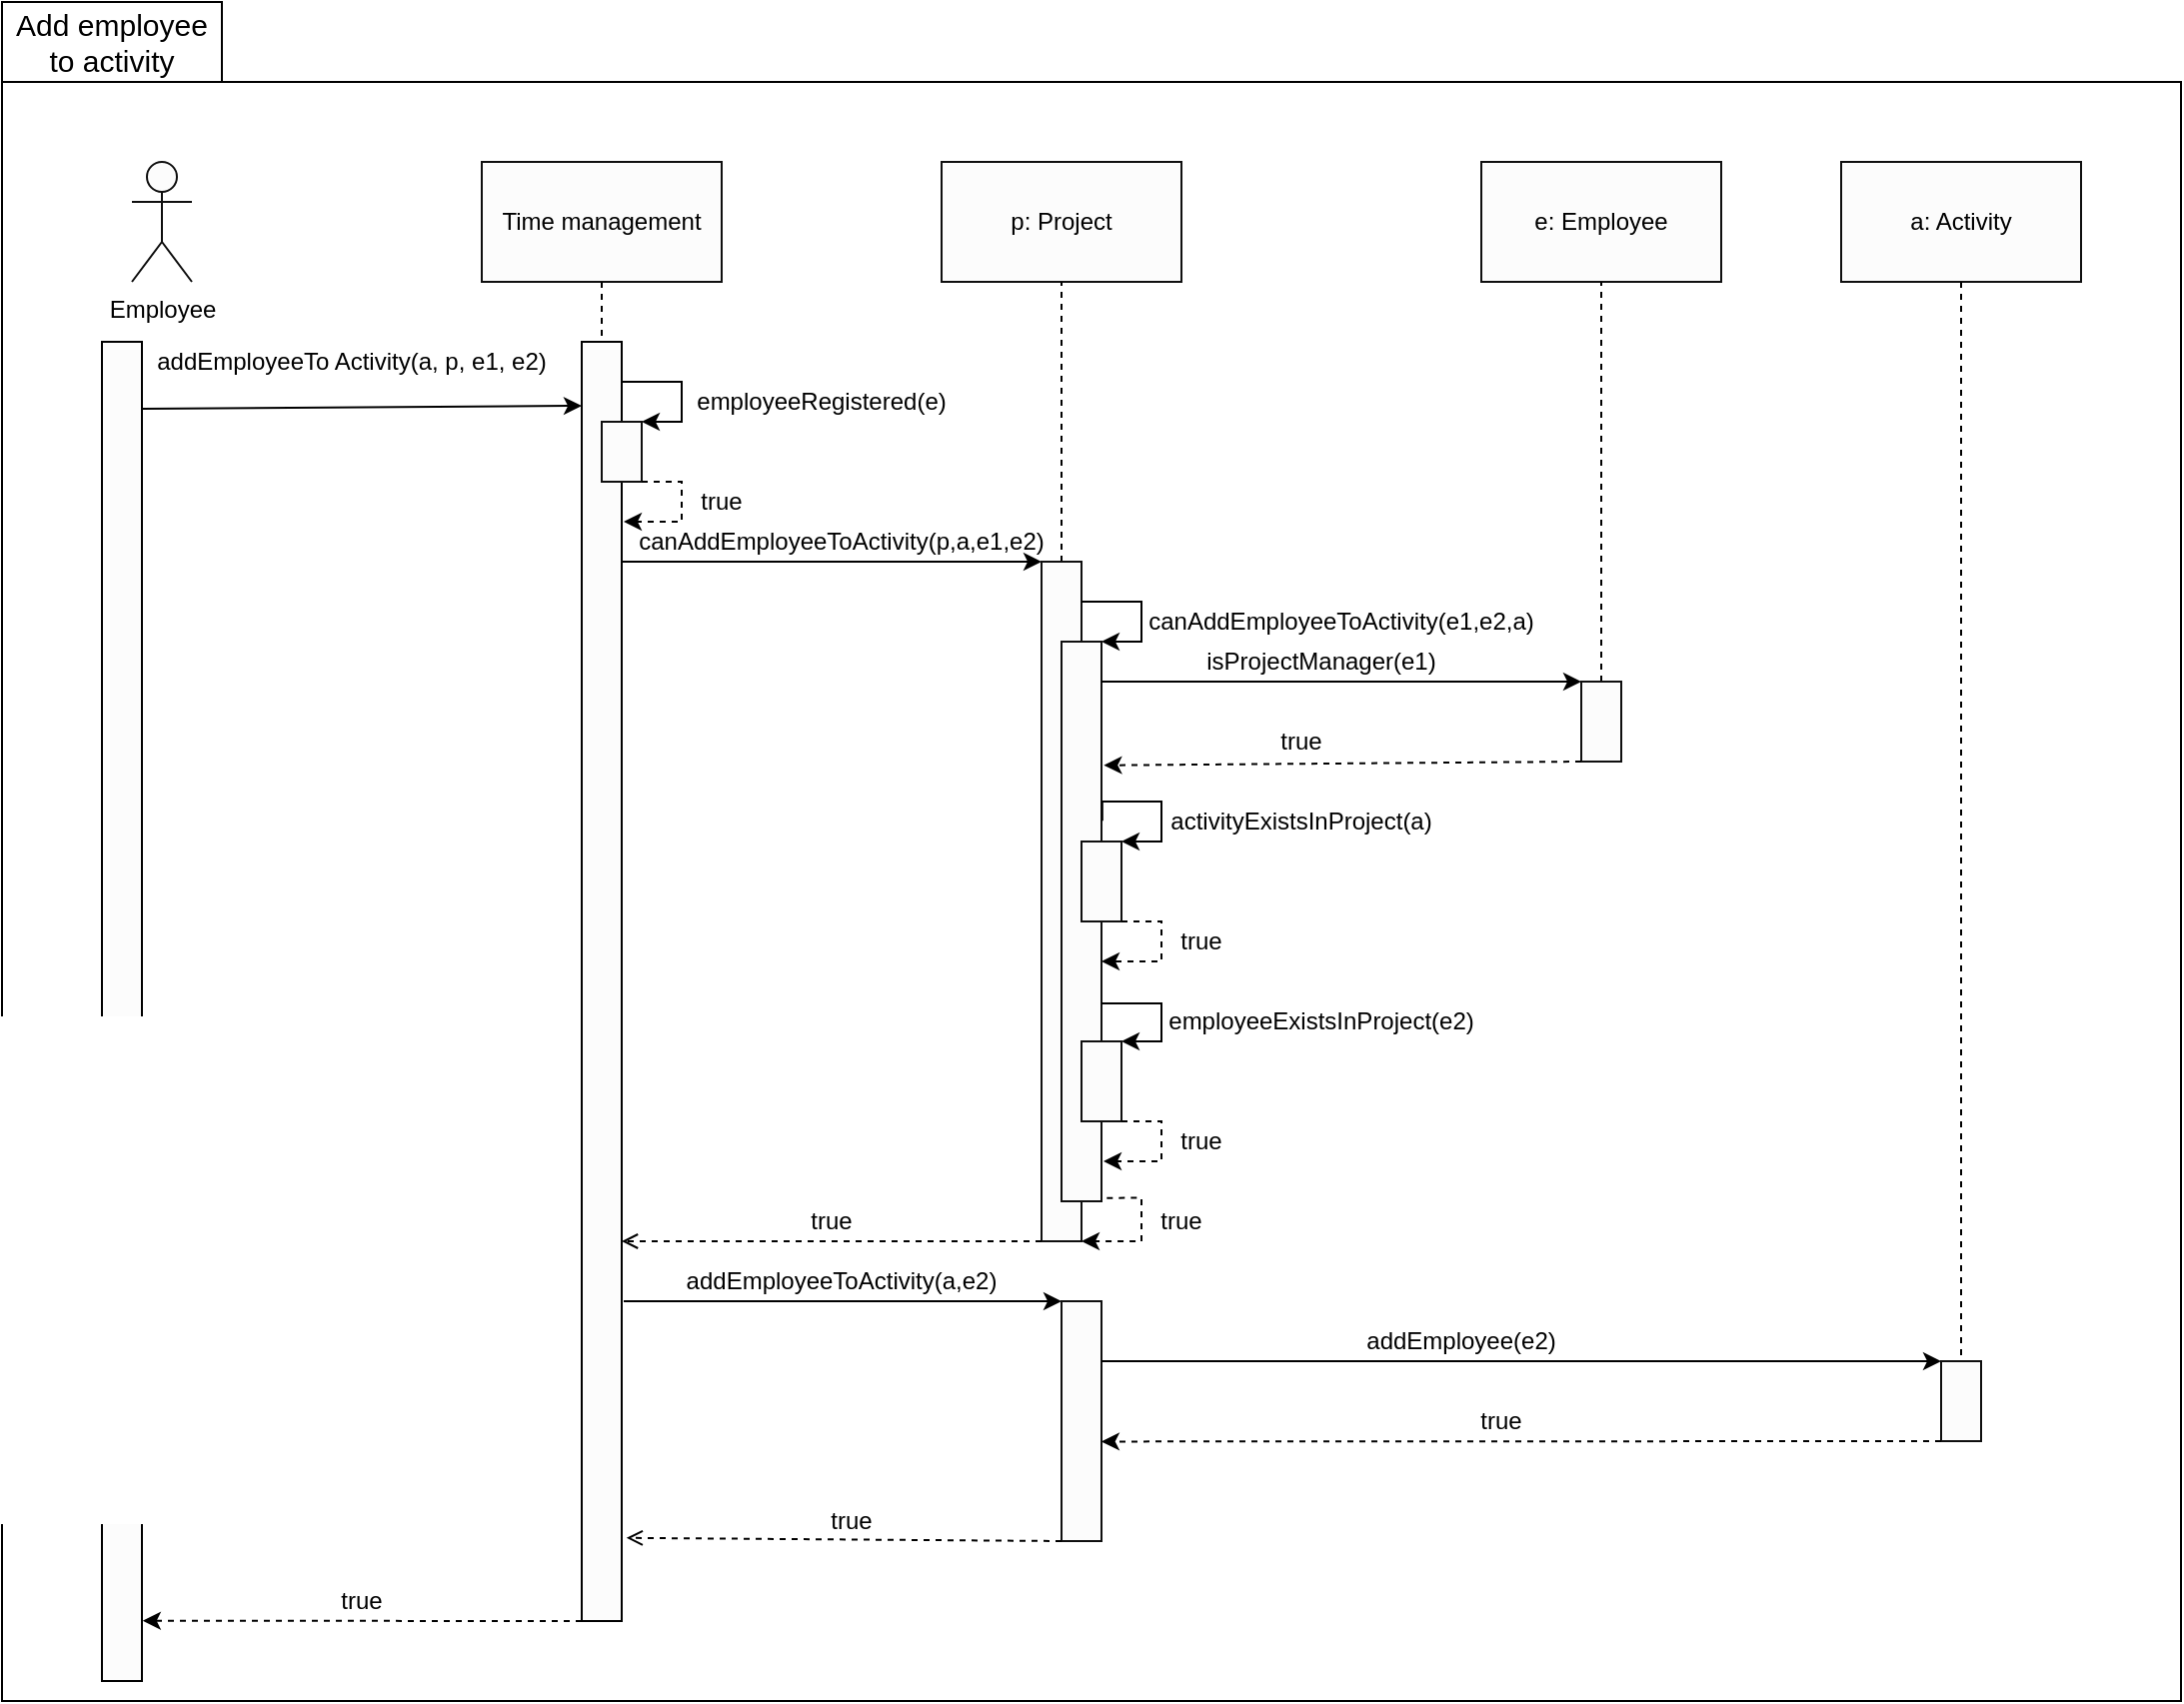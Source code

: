 <mxfile version="14.4.9" type="github">
  <diagram id="Qg9ViaIGETyGiUArWSUI" name="Page-1">
    <mxGraphModel dx="2062" dy="1124" grid="1" gridSize="10" guides="1" tooltips="1" connect="1" arrows="1" fold="1" page="1" pageScale="1" pageWidth="850" pageHeight="1100" math="0" shadow="0">
      <root>
        <mxCell id="0" />
        <mxCell id="1" parent="0" />
        <mxCell id="K6d3zdfQYktk-aqqjCJH-3" value="" style="rounded=0;whiteSpace=wrap;html=1;" vertex="1" parent="1">
          <mxGeometry x="30" y="180" width="110" height="40" as="geometry" />
        </mxCell>
        <mxCell id="K6d3zdfQYktk-aqqjCJH-1" value="" style="rounded=0;whiteSpace=wrap;html=1;" vertex="1" parent="1">
          <mxGeometry x="30" y="220" width="1090" height="810" as="geometry" />
        </mxCell>
        <mxCell id="2ZUSXK3SyZeQ5Ve37l7V-1" value="" style="rounded=0;whiteSpace=wrap;html=1;fillColor=#FCFCFC;" parent="1" vertex="1">
          <mxGeometry x="320" y="350" width="20" height="640" as="geometry" />
        </mxCell>
        <mxCell id="2ZUSXK3SyZeQ5Ve37l7V-2" value="addEmployeeTo Activity(a, p, e1, e2)" style="text;html=1;strokeColor=none;fillColor=none;align=center;verticalAlign=middle;whiteSpace=wrap;rounded=0;" parent="1" vertex="1">
          <mxGeometry x="100" y="350" width="210" height="20" as="geometry" />
        </mxCell>
        <mxCell id="2ZUSXK3SyZeQ5Ve37l7V-3" value="Time management" style="rounded=0;whiteSpace=wrap;html=1;fillColor=#FCFCFC;strokeColor=#0F0F0F;" parent="1" vertex="1">
          <mxGeometry x="270" y="260" width="120" height="60" as="geometry" />
        </mxCell>
        <mxCell id="2ZUSXK3SyZeQ5Ve37l7V-4" value="e: Employee" style="rounded=0;whiteSpace=wrap;html=1;fillColor=#FCFCFC;strokeColor=#0F0F0F;" parent="1" vertex="1">
          <mxGeometry x="770" y="260" width="120" height="60" as="geometry" />
        </mxCell>
        <mxCell id="2ZUSXK3SyZeQ5Ve37l7V-5" value="p: Project" style="rounded=0;whiteSpace=wrap;html=1;fillColor=#FCFCFC;strokeColor=#0F0F0F;" parent="1" vertex="1">
          <mxGeometry x="500" y="260" width="120" height="60" as="geometry" />
        </mxCell>
        <mxCell id="2ZUSXK3SyZeQ5Ve37l7V-6" value="a: Activity" style="rounded=0;whiteSpace=wrap;html=1;fillColor=#FCFCFC;strokeColor=#0F0F0F;" parent="1" vertex="1">
          <mxGeometry x="950" y="260" width="120" height="60" as="geometry" />
        </mxCell>
        <mxCell id="2ZUSXK3SyZeQ5Ve37l7V-7" value="" style="rounded=0;whiteSpace=wrap;html=1;fillColor=#FCFCFC;" parent="1" vertex="1">
          <mxGeometry x="80" y="350" width="20" height="670" as="geometry" />
        </mxCell>
        <mxCell id="2ZUSXK3SyZeQ5Ve37l7V-8" value="Employee" style="shape=umlActor;verticalLabelPosition=bottom;verticalAlign=top;html=1;outlineConnect=0;strokeColor=#0F0F0F;fillColor=#FCFCFC;" parent="1" vertex="1">
          <mxGeometry x="95" y="260" width="30" height="60" as="geometry" />
        </mxCell>
        <mxCell id="2ZUSXK3SyZeQ5Ve37l7V-9" value="" style="endArrow=classic;html=1;entryX=0;entryY=0.05;entryDx=0;entryDy=0;entryPerimeter=0;exitX=1.014;exitY=0.05;exitDx=0;exitDy=0;exitPerimeter=0;" parent="1" source="2ZUSXK3SyZeQ5Ve37l7V-7" target="2ZUSXK3SyZeQ5Ve37l7V-1" edge="1">
          <mxGeometry width="50" height="50" relative="1" as="geometry">
            <mxPoint x="140" y="373" as="sourcePoint" />
            <mxPoint x="220" y="440" as="targetPoint" />
          </mxGeometry>
        </mxCell>
        <mxCell id="2ZUSXK3SyZeQ5Ve37l7V-10" value="" style="endArrow=none;dashed=1;html=1;exitX=0.5;exitY=1;exitDx=0;exitDy=0;entryX=0.5;entryY=0;entryDx=0;entryDy=0;" parent="1" source="2ZUSXK3SyZeQ5Ve37l7V-3" target="2ZUSXK3SyZeQ5Ve37l7V-1" edge="1">
          <mxGeometry width="50" height="50" relative="1" as="geometry">
            <mxPoint x="320" y="420" as="sourcePoint" />
            <mxPoint x="370" y="370" as="targetPoint" />
          </mxGeometry>
        </mxCell>
        <mxCell id="2ZUSXK3SyZeQ5Ve37l7V-11" value="" style="endArrow=none;dashed=1;html=1;exitX=0.5;exitY=0;exitDx=0;exitDy=0;entryX=0.5;entryY=1;entryDx=0;entryDy=0;" parent="1" source="2ZUSXK3SyZeQ5Ve37l7V-17" target="2ZUSXK3SyZeQ5Ve37l7V-5" edge="1">
          <mxGeometry width="50" height="50" relative="1" as="geometry">
            <mxPoint x="555" y="360" as="sourcePoint" />
            <mxPoint x="565" y="340" as="targetPoint" />
          </mxGeometry>
        </mxCell>
        <mxCell id="2ZUSXK3SyZeQ5Ve37l7V-12" value="" style="endArrow=none;dashed=1;html=1;entryX=0.5;entryY=1;entryDx=0;entryDy=0;exitX=0.5;exitY=0;exitDx=0;exitDy=0;" parent="1" source="2ZUSXK3SyZeQ5Ve37l7V-23" target="2ZUSXK3SyZeQ5Ve37l7V-4" edge="1">
          <mxGeometry width="50" height="50" relative="1" as="geometry">
            <mxPoint x="780" y="360" as="sourcePoint" />
            <mxPoint x="805" y="310" as="targetPoint" />
          </mxGeometry>
        </mxCell>
        <mxCell id="2ZUSXK3SyZeQ5Ve37l7V-13" value="" style="rounded=0;whiteSpace=wrap;html=1;strokeColor=#0F0F0F;fillColor=#FCFCFC;" parent="1" vertex="1">
          <mxGeometry x="330" y="390" width="20" height="30" as="geometry" />
        </mxCell>
        <mxCell id="2ZUSXK3SyZeQ5Ve37l7V-14" value="" style="endArrow=classic;html=1;entryX=1;entryY=0;entryDx=0;entryDy=0;rounded=0;" parent="1" target="2ZUSXK3SyZeQ5Ve37l7V-13" edge="1">
          <mxGeometry width="50" height="50" relative="1" as="geometry">
            <mxPoint x="340" y="370" as="sourcePoint" />
            <mxPoint x="460" y="340" as="targetPoint" />
            <Array as="points">
              <mxPoint x="370" y="370" />
              <mxPoint x="370" y="390" />
            </Array>
          </mxGeometry>
        </mxCell>
        <mxCell id="2ZUSXK3SyZeQ5Ve37l7V-15" value="employeeRegistered(e)" style="text;html=1;strokeColor=none;fillColor=none;align=center;verticalAlign=middle;whiteSpace=wrap;rounded=0;" parent="1" vertex="1">
          <mxGeometry x="420" y="370" width="40" height="20" as="geometry" />
        </mxCell>
        <mxCell id="2ZUSXK3SyZeQ5Ve37l7V-16" value="" style="endArrow=classic;html=1;dashed=1;exitX=1;exitY=1;exitDx=0;exitDy=0;rounded=0;" parent="1" source="2ZUSXK3SyZeQ5Ve37l7V-13" edge="1">
          <mxGeometry width="50" height="50" relative="1" as="geometry">
            <mxPoint x="390" y="400" as="sourcePoint" />
            <mxPoint x="341" y="440" as="targetPoint" />
            <Array as="points">
              <mxPoint x="370" y="420" />
              <mxPoint x="370" y="440" />
            </Array>
          </mxGeometry>
        </mxCell>
        <mxCell id="2ZUSXK3SyZeQ5Ve37l7V-17" value="" style="rounded=0;whiteSpace=wrap;html=1;strokeColor=#0F0F0F;fillColor=#FCFCFC;" parent="1" vertex="1">
          <mxGeometry x="550" y="460" width="20" height="340" as="geometry" />
        </mxCell>
        <mxCell id="2ZUSXK3SyZeQ5Ve37l7V-18" value="" style="endArrow=classic;html=1;entryX=0;entryY=0;entryDx=0;entryDy=0;" parent="1" target="2ZUSXK3SyZeQ5Ve37l7V-17" edge="1">
          <mxGeometry width="50" height="50" relative="1" as="geometry">
            <mxPoint x="340" y="460" as="sourcePoint" />
            <mxPoint x="490" y="270" as="targetPoint" />
          </mxGeometry>
        </mxCell>
        <mxCell id="2ZUSXK3SyZeQ5Ve37l7V-19" value="canAddEmployeeToActivity(p,a,e1,e2)" style="text;html=1;strokeColor=none;fillColor=none;align=center;verticalAlign=middle;whiteSpace=wrap;rounded=0;" parent="1" vertex="1">
          <mxGeometry x="430" y="440" width="40" height="20" as="geometry" />
        </mxCell>
        <mxCell id="2ZUSXK3SyZeQ5Ve37l7V-20" value="" style="rounded=0;whiteSpace=wrap;html=1;strokeColor=#0F0F0F;fillColor=#FCFCFC;" parent="1" vertex="1">
          <mxGeometry x="560" y="500" width="20" height="280" as="geometry" />
        </mxCell>
        <mxCell id="2ZUSXK3SyZeQ5Ve37l7V-21" value="" style="endArrow=classic;html=1;entryX=1;entryY=0;entryDx=0;entryDy=0;edgeStyle=orthogonalEdgeStyle;rounded=0;" parent="1" target="2ZUSXK3SyZeQ5Ve37l7V-20" edge="1">
          <mxGeometry width="50" height="50" relative="1" as="geometry">
            <mxPoint x="570" y="480" as="sourcePoint" />
            <mxPoint x="590" y="400" as="targetPoint" />
            <Array as="points">
              <mxPoint x="600" y="480" />
              <mxPoint x="600" y="500" />
            </Array>
          </mxGeometry>
        </mxCell>
        <mxCell id="2ZUSXK3SyZeQ5Ve37l7V-22" value="canAddEmployeeToActivity(e1,e2,a)" style="text;html=1;strokeColor=none;fillColor=none;align=center;verticalAlign=middle;whiteSpace=wrap;rounded=0;" parent="1" vertex="1">
          <mxGeometry x="680" y="480" width="40" height="20" as="geometry" />
        </mxCell>
        <mxCell id="2ZUSXK3SyZeQ5Ve37l7V-23" value="" style="rounded=0;whiteSpace=wrap;html=1;strokeColor=#0F0F0F;fillColor=#FCFCFC;" parent="1" vertex="1">
          <mxGeometry x="820" y="520" width="20" height="40" as="geometry" />
        </mxCell>
        <mxCell id="2ZUSXK3SyZeQ5Ve37l7V-24" value="" style="endArrow=classic;html=1;entryX=0;entryY=0;entryDx=0;entryDy=0;" parent="1" target="2ZUSXK3SyZeQ5Ve37l7V-23" edge="1">
          <mxGeometry width="50" height="50" relative="1" as="geometry">
            <mxPoint x="580" y="520" as="sourcePoint" />
            <mxPoint x="680" y="400" as="targetPoint" />
          </mxGeometry>
        </mxCell>
        <mxCell id="2ZUSXK3SyZeQ5Ve37l7V-25" value="isProjectManager(e1)" style="text;html=1;strokeColor=none;fillColor=none;align=center;verticalAlign=middle;whiteSpace=wrap;rounded=0;" parent="1" vertex="1">
          <mxGeometry x="670" y="500" width="40" height="20" as="geometry" />
        </mxCell>
        <mxCell id="2ZUSXK3SyZeQ5Ve37l7V-26" value="" style="endArrow=classic;html=1;exitX=0;exitY=1;exitDx=0;exitDy=0;entryX=1.06;entryY=0.221;entryDx=0;entryDy=0;dashed=1;entryPerimeter=0;" parent="1" source="2ZUSXK3SyZeQ5Ve37l7V-23" target="2ZUSXK3SyZeQ5Ve37l7V-20" edge="1">
          <mxGeometry width="50" height="50" relative="1" as="geometry">
            <mxPoint x="630" y="390" as="sourcePoint" />
            <mxPoint x="680" y="340" as="targetPoint" />
          </mxGeometry>
        </mxCell>
        <mxCell id="2ZUSXK3SyZeQ5Ve37l7V-27" value="true" style="text;html=1;strokeColor=none;fillColor=none;align=center;verticalAlign=middle;whiteSpace=wrap;rounded=0;" parent="1" vertex="1">
          <mxGeometry x="660" y="540" width="40" height="20" as="geometry" />
        </mxCell>
        <mxCell id="2ZUSXK3SyZeQ5Ve37l7V-28" value="" style="endArrow=open;html=1;dashed=1;exitX=0;exitY=1;exitDx=0;exitDy=0;endFill=0;" parent="1" source="2ZUSXK3SyZeQ5Ve37l7V-17" edge="1">
          <mxGeometry width="50" height="50" relative="1" as="geometry">
            <mxPoint x="540" y="300" as="sourcePoint" />
            <mxPoint x="340" y="800" as="targetPoint" />
          </mxGeometry>
        </mxCell>
        <mxCell id="2ZUSXK3SyZeQ5Ve37l7V-29" value="true" style="text;html=1;strokeColor=none;fillColor=none;align=center;verticalAlign=middle;whiteSpace=wrap;rounded=0;" parent="1" vertex="1">
          <mxGeometry x="425" y="780" width="40" height="20" as="geometry" />
        </mxCell>
        <mxCell id="2ZUSXK3SyZeQ5Ve37l7V-30" value="" style="rounded=0;whiteSpace=wrap;html=1;strokeColor=#0F0F0F;fillColor=#FCFCFC;" parent="1" vertex="1">
          <mxGeometry x="560" y="830" width="20" height="120" as="geometry" />
        </mxCell>
        <mxCell id="2ZUSXK3SyZeQ5Ve37l7V-31" value="" style="endArrow=classic;html=1;entryX=0;entryY=0;entryDx=0;entryDy=0;" parent="1" target="2ZUSXK3SyZeQ5Ve37l7V-30" edge="1">
          <mxGeometry width="50" height="50" relative="1" as="geometry">
            <mxPoint x="341" y="830" as="sourcePoint" />
            <mxPoint x="450" y="470" as="targetPoint" />
          </mxGeometry>
        </mxCell>
        <mxCell id="2ZUSXK3SyZeQ5Ve37l7V-32" value="addEmployeeToActivity(a,e2)" style="text;html=1;strokeColor=none;fillColor=none;align=center;verticalAlign=middle;whiteSpace=wrap;rounded=0;" parent="1" vertex="1">
          <mxGeometry x="430" y="810" width="40" height="20" as="geometry" />
        </mxCell>
        <mxCell id="2ZUSXK3SyZeQ5Ve37l7V-33" value="" style="endArrow=open;html=1;dashed=1;exitX=0;exitY=1;exitDx=0;exitDy=0;entryX=1.119;entryY=0.935;entryDx=0;entryDy=0;entryPerimeter=0;endFill=0;" parent="1" source="2ZUSXK3SyZeQ5Ve37l7V-30" target="2ZUSXK3SyZeQ5Ve37l7V-1" edge="1">
          <mxGeometry width="50" height="50" relative="1" as="geometry">
            <mxPoint x="520" y="830" as="sourcePoint" />
            <mxPoint x="570" y="780" as="targetPoint" />
          </mxGeometry>
        </mxCell>
        <mxCell id="2ZUSXK3SyZeQ5Ve37l7V-34" value="true" style="text;html=1;strokeColor=none;fillColor=none;align=center;verticalAlign=middle;whiteSpace=wrap;rounded=0;" parent="1" vertex="1">
          <mxGeometry x="435" y="930" width="40" height="20" as="geometry" />
        </mxCell>
        <mxCell id="2ZUSXK3SyZeQ5Ve37l7V-35" value="" style="endArrow=classic;html=1;dashed=1;exitX=0;exitY=1;exitDx=0;exitDy=0;entryX=1.02;entryY=0.955;entryDx=0;entryDy=0;entryPerimeter=0;" parent="1" source="2ZUSXK3SyZeQ5Ve37l7V-1" target="2ZUSXK3SyZeQ5Ve37l7V-7" edge="1">
          <mxGeometry width="50" height="50" relative="1" as="geometry">
            <mxPoint x="220" y="500" as="sourcePoint" />
            <mxPoint x="143" y="799" as="targetPoint" />
          </mxGeometry>
        </mxCell>
        <mxCell id="2ZUSXK3SyZeQ5Ve37l7V-36" value="true" style="text;html=1;strokeColor=none;fillColor=none;align=center;verticalAlign=middle;whiteSpace=wrap;rounded=0;" parent="1" vertex="1">
          <mxGeometry x="190" y="970" width="40" height="20" as="geometry" />
        </mxCell>
        <mxCell id="2ZUSXK3SyZeQ5Ve37l7V-37" value="true" style="text;html=1;strokeColor=none;fillColor=none;align=center;verticalAlign=middle;whiteSpace=wrap;rounded=0;" parent="1" vertex="1">
          <mxGeometry x="370" y="420" width="40" height="20" as="geometry" />
        </mxCell>
        <mxCell id="2ZUSXK3SyZeQ5Ve37l7V-38" value="" style="rounded=0;whiteSpace=wrap;html=1;strokeColor=#0F0F0F;fillColor=#FCFCFC;" parent="1" vertex="1">
          <mxGeometry x="570" y="600" width="20" height="40" as="geometry" />
        </mxCell>
        <mxCell id="2ZUSXK3SyZeQ5Ve37l7V-39" value="" style="endArrow=classic;html=1;entryX=1;entryY=0;entryDx=0;entryDy=0;rounded=0;edgeStyle=orthogonalEdgeStyle;exitX=1.021;exitY=0.32;exitDx=0;exitDy=0;exitPerimeter=0;" parent="1" source="2ZUSXK3SyZeQ5Ve37l7V-20" target="2ZUSXK3SyZeQ5Ve37l7V-38" edge="1">
          <mxGeometry width="50" height="50" relative="1" as="geometry">
            <mxPoint x="581" y="581" as="sourcePoint" />
            <mxPoint x="770" y="420" as="targetPoint" />
            <Array as="points">
              <mxPoint x="610" y="580" />
              <mxPoint x="610" y="600" />
            </Array>
          </mxGeometry>
        </mxCell>
        <mxCell id="2ZUSXK3SyZeQ5Ve37l7V-40" value="activityExistsInProject(a)" style="text;html=1;strokeColor=none;fillColor=none;align=center;verticalAlign=middle;whiteSpace=wrap;rounded=0;" parent="1" vertex="1">
          <mxGeometry x="660" y="580" width="40" height="20" as="geometry" />
        </mxCell>
        <mxCell id="2ZUSXK3SyZeQ5Ve37l7V-41" value="true" style="text;html=1;strokeColor=none;fillColor=none;align=center;verticalAlign=middle;whiteSpace=wrap;rounded=0;" parent="1" vertex="1">
          <mxGeometry x="610" y="640" width="40" height="20" as="geometry" />
        </mxCell>
        <mxCell id="2ZUSXK3SyZeQ5Ve37l7V-42" value="" style="endArrow=classic;html=1;dashed=1;exitX=1;exitY=1;exitDx=0;exitDy=0;rounded=0;" parent="1" source="2ZUSXK3SyZeQ5Ve37l7V-38" edge="1">
          <mxGeometry width="50" height="50" relative="1" as="geometry">
            <mxPoint x="560" y="630" as="sourcePoint" />
            <mxPoint x="580" y="660" as="targetPoint" />
            <Array as="points">
              <mxPoint x="610" y="640" />
              <mxPoint x="610" y="650" />
              <mxPoint x="610" y="660" />
            </Array>
          </mxGeometry>
        </mxCell>
        <mxCell id="2ZUSXK3SyZeQ5Ve37l7V-43" value="" style="rounded=0;whiteSpace=wrap;html=1;strokeColor=#0F0F0F;fillColor=#FCFCFC;" parent="1" vertex="1">
          <mxGeometry x="1000" y="860" width="20" height="40" as="geometry" />
        </mxCell>
        <mxCell id="2ZUSXK3SyZeQ5Ve37l7V-44" value="" style="endArrow=none;dashed=1;html=1;exitX=0.5;exitY=1;exitDx=0;exitDy=0;entryX=0.5;entryY=0;entryDx=0;entryDy=0;" parent="1" source="2ZUSXK3SyZeQ5Ve37l7V-6" target="2ZUSXK3SyZeQ5Ve37l7V-43" edge="1">
          <mxGeometry width="50" height="50" relative="1" as="geometry">
            <mxPoint x="740" y="580" as="sourcePoint" />
            <mxPoint x="790" y="530" as="targetPoint" />
          </mxGeometry>
        </mxCell>
        <mxCell id="2ZUSXK3SyZeQ5Ve37l7V-45" value="" style="endArrow=classic;html=1;exitX=1;exitY=0.25;exitDx=0;exitDy=0;entryX=0;entryY=0;entryDx=0;entryDy=0;" parent="1" source="2ZUSXK3SyZeQ5Ve37l7V-30" target="2ZUSXK3SyZeQ5Ve37l7V-43" edge="1">
          <mxGeometry width="50" height="50" relative="1" as="geometry">
            <mxPoint x="740" y="580" as="sourcePoint" />
            <mxPoint x="790" y="530" as="targetPoint" />
          </mxGeometry>
        </mxCell>
        <mxCell id="2ZUSXK3SyZeQ5Ve37l7V-46" value="addEmployee(e2)" style="text;html=1;strokeColor=none;fillColor=none;align=center;verticalAlign=middle;whiteSpace=wrap;rounded=0;" parent="1" vertex="1">
          <mxGeometry x="740" y="840" width="40" height="20" as="geometry" />
        </mxCell>
        <mxCell id="2ZUSXK3SyZeQ5Ve37l7V-47" value="" style="rounded=0;whiteSpace=wrap;html=1;strokeColor=#0F0F0F;fillColor=#FCFCFC;" parent="1" vertex="1">
          <mxGeometry x="570" y="700" width="20" height="40" as="geometry" />
        </mxCell>
        <mxCell id="2ZUSXK3SyZeQ5Ve37l7V-48" value="" style="endArrow=classic;html=1;entryX=1;entryY=0;entryDx=0;entryDy=0;rounded=0;endFill=1;" parent="1" target="2ZUSXK3SyZeQ5Ve37l7V-47" edge="1">
          <mxGeometry width="50" height="50" relative="1" as="geometry">
            <mxPoint x="580" y="681" as="sourcePoint" />
            <mxPoint x="630" y="530" as="targetPoint" />
            <Array as="points">
              <mxPoint x="610" y="681" />
              <mxPoint x="610" y="700" />
            </Array>
          </mxGeometry>
        </mxCell>
        <mxCell id="2ZUSXK3SyZeQ5Ve37l7V-49" value="employeeExistsInProject(e2)" style="text;html=1;strokeColor=none;fillColor=none;align=center;verticalAlign=middle;whiteSpace=wrap;rounded=0;" parent="1" vertex="1">
          <mxGeometry x="670" y="680" width="40" height="20" as="geometry" />
        </mxCell>
        <mxCell id="2ZUSXK3SyZeQ5Ve37l7V-50" value="" style="endArrow=classic;html=1;exitX=1;exitY=1;exitDx=0;exitDy=0;rounded=0;edgeStyle=orthogonalEdgeStyle;dashed=1;" parent="1" source="2ZUSXK3SyZeQ5Ve37l7V-47" edge="1">
          <mxGeometry width="50" height="50" relative="1" as="geometry">
            <mxPoint x="600" y="670" as="sourcePoint" />
            <mxPoint x="581" y="760" as="targetPoint" />
            <Array as="points">
              <mxPoint x="590" y="740" />
              <mxPoint x="610" y="740" />
              <mxPoint x="610" y="760" />
            </Array>
          </mxGeometry>
        </mxCell>
        <mxCell id="2ZUSXK3SyZeQ5Ve37l7V-51" value="true" style="text;html=1;strokeColor=none;fillColor=none;align=center;verticalAlign=middle;whiteSpace=wrap;rounded=0;" parent="1" vertex="1">
          <mxGeometry x="610" y="740" width="40" height="20" as="geometry" />
        </mxCell>
        <mxCell id="2ZUSXK3SyZeQ5Ve37l7V-52" value="" style="endArrow=classic;html=1;dashed=1;exitX=1.133;exitY=0.994;exitDx=0;exitDy=0;exitPerimeter=0;entryX=1;entryY=1;entryDx=0;entryDy=0;rounded=0;edgeStyle=orthogonalEdgeStyle;" parent="1" source="2ZUSXK3SyZeQ5Ve37l7V-20" target="2ZUSXK3SyZeQ5Ve37l7V-17" edge="1">
          <mxGeometry width="50" height="50" relative="1" as="geometry">
            <mxPoint x="560" y="730" as="sourcePoint" />
            <mxPoint x="610" y="680" as="targetPoint" />
            <Array as="points">
              <mxPoint x="600" y="778" />
              <mxPoint x="600" y="800" />
            </Array>
          </mxGeometry>
        </mxCell>
        <mxCell id="2ZUSXK3SyZeQ5Ve37l7V-53" value="true" style="text;html=1;strokeColor=none;fillColor=none;align=center;verticalAlign=middle;whiteSpace=wrap;rounded=0;" parent="1" vertex="1">
          <mxGeometry x="600" y="780" width="40" height="20" as="geometry" />
        </mxCell>
        <mxCell id="2ZUSXK3SyZeQ5Ve37l7V-54" value="" style="endArrow=classic;html=1;dashed=1;exitX=0;exitY=1;exitDx=0;exitDy=0;entryX=0.996;entryY=0.585;entryDx=0;entryDy=0;entryPerimeter=0;" parent="1" source="2ZUSXK3SyZeQ5Ve37l7V-43" target="2ZUSXK3SyZeQ5Ve37l7V-30" edge="1">
          <mxGeometry width="50" height="50" relative="1" as="geometry">
            <mxPoint x="600" y="400" as="sourcePoint" />
            <mxPoint x="584" y="902" as="targetPoint" />
          </mxGeometry>
        </mxCell>
        <mxCell id="2ZUSXK3SyZeQ5Ve37l7V-55" value="true" style="text;html=1;strokeColor=none;fillColor=none;align=center;verticalAlign=middle;whiteSpace=wrap;rounded=0;" parent="1" vertex="1">
          <mxGeometry x="760" y="875" width="40" height="30" as="geometry" />
        </mxCell>
        <mxCell id="K6d3zdfQYktk-aqqjCJH-2" value="Add employee to activity" style="text;html=1;strokeColor=none;fillColor=none;align=center;verticalAlign=middle;whiteSpace=wrap;rounded=0;fontSize=15;" vertex="1" parent="1">
          <mxGeometry x="35" y="190" width="100" height="20" as="geometry" />
        </mxCell>
      </root>
    </mxGraphModel>
  </diagram>
</mxfile>
